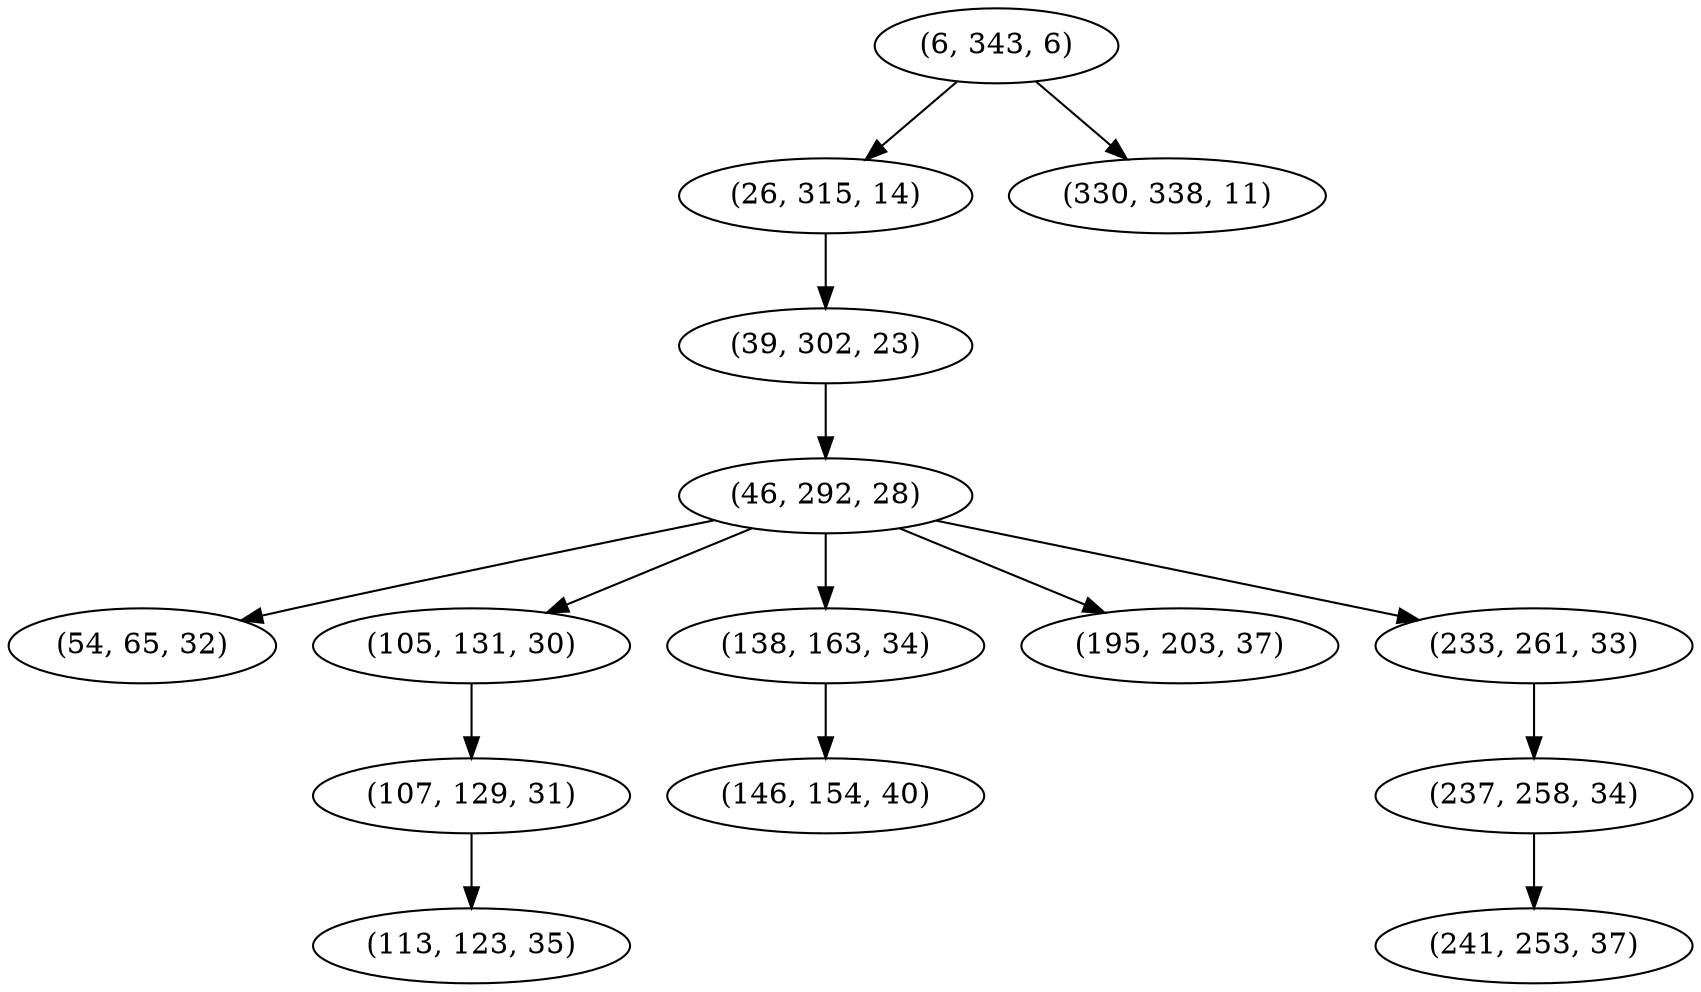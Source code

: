 digraph tree {
    "(6, 343, 6)";
    "(26, 315, 14)";
    "(39, 302, 23)";
    "(46, 292, 28)";
    "(54, 65, 32)";
    "(105, 131, 30)";
    "(107, 129, 31)";
    "(113, 123, 35)";
    "(138, 163, 34)";
    "(146, 154, 40)";
    "(195, 203, 37)";
    "(233, 261, 33)";
    "(237, 258, 34)";
    "(241, 253, 37)";
    "(330, 338, 11)";
    "(6, 343, 6)" -> "(26, 315, 14)";
    "(6, 343, 6)" -> "(330, 338, 11)";
    "(26, 315, 14)" -> "(39, 302, 23)";
    "(39, 302, 23)" -> "(46, 292, 28)";
    "(46, 292, 28)" -> "(54, 65, 32)";
    "(46, 292, 28)" -> "(105, 131, 30)";
    "(46, 292, 28)" -> "(138, 163, 34)";
    "(46, 292, 28)" -> "(195, 203, 37)";
    "(46, 292, 28)" -> "(233, 261, 33)";
    "(105, 131, 30)" -> "(107, 129, 31)";
    "(107, 129, 31)" -> "(113, 123, 35)";
    "(138, 163, 34)" -> "(146, 154, 40)";
    "(233, 261, 33)" -> "(237, 258, 34)";
    "(237, 258, 34)" -> "(241, 253, 37)";
}

